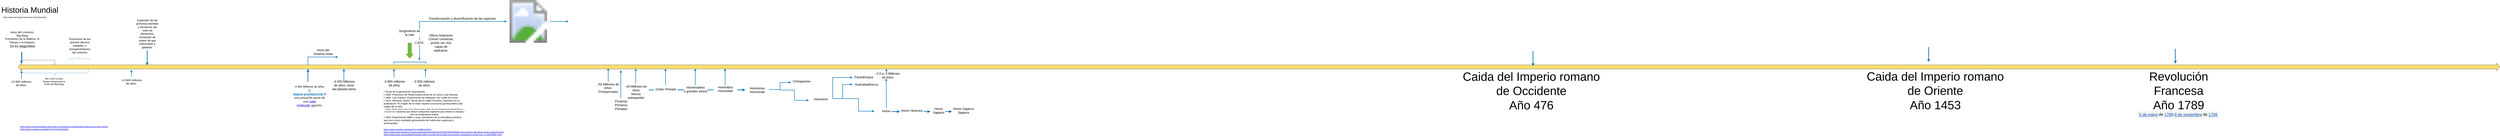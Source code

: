 <mxfile version="13.7.9" type="device"><diagram id="JB9WzNM9PvJFt2jgl7F_" name="Página-1"><mxGraphModel dx="6067" dy="2744" grid="1" gridSize="10" guides="1" tooltips="1" connect="1" arrows="1" fold="1" page="1" pageScale="1" pageWidth="1169" pageHeight="827" math="1" shadow="0"><root><object label="" id="0"><mxCell/></object><mxCell id="1" parent="0"/><UserObject label="Homo" lucidchartObjectId="aeGlAER9u5.M" id="ZZtYwKiFHnZnZaZ_22vF-1"><mxCell style="html=1;whiteSpace=wrap;strokeColor=none;fontSize=19;fontColor=#000000;align=center;spacing=0;strokeOpacity=100;fillOpacity=100;fillColor=#ffffff;" parent="1" vertex="1" zOrder="0"><mxGeometry x="5352" y="660" width="144" height="36" as="geometry"/></mxCell></UserObject><UserObject label="Inicio del Sistema Solar" lucidchartObjectId="eNPj2RC3dru8" id="ZZtYwKiFHnZnZaZ_22vF-3"><mxCell style="html=1;whiteSpace=wrap;strokeColor=none;fontSize=19;fontColor=#000000;align=center;spacing=0;strokeOpacity=100;fillOpacity=100;fillColor=#ffffff;" parent="1" vertex="1" zOrder="0"><mxGeometry x="1950" y="300" width="144" height="40" as="geometry"/></mxCell></UserObject><UserObject label="&lt;div style=&quot;font-size:13px;color:#000000;text-align: center;&quot;&gt; 300 a 400 mil años&#10;&lt;/div&gt;&lt;div style=&quot;font-size:13px;color:#000000;text-align: center;&quot;&gt;&lt;/div&gt;&lt;div style=&quot;font-size:14px;color:#000000;text-align: center;&quot;&gt;Rango temporal de la teoria del Big Bang&lt;/div&gt;" lucidchartObjectId="ZJNjvHm~TXy5" id="ZZtYwKiFHnZnZaZ_22vF-4"><mxCell style="html=1;whiteSpace=wrap;strokeColor=none;overflow=width;html=1;spacing=0;strokeOpacity=100;fillOpacity=100;fillColor=#ffffff;" parent="1" vertex="1" zOrder="0"><mxGeometry x="324" y="473" width="144" height="50" as="geometry"/></mxCell></UserObject><UserObject label="&lt;div style=&quot;font-size: 17px ; color: #000000 ; text-align: center&quot;&gt;-4 600 Millones de años&amp;nbsp;&lt;/div&gt;&lt;div style=&quot;font-size: 17px ; color: #000000 ; text-align: center&quot;&gt;&lt;a href=&quot;https://es.wikipedia.org/wiki/Colapso_gravitacional&quot; style=&quot;font-size: 12px&quot;&gt;&lt;div style=&quot;font-size: 19px ; color: rgb(12 , 124 , 186) ; font-weight: bold ; display: inline&quot;&gt;C&lt;/div&gt;&lt;/a&gt;&lt;/div&gt;&lt;a href=&quot;https://es.wikipedia.org/wiki/Colapso_gravitacional&quot; style=&quot;font-size: 19px ; font-weight: 700 ; color: rgb(12 , 124 , 186)&quot;&gt;olapso&lt;/a&gt;&amp;nbsp;&lt;span style=&quot;font-size: 19px ; font-weight: bold ; text-align: center&quot;&gt;&lt;a href=&quot;https://es.wikipedia.org/wiki/Colapso_gravitacional&quot; style=&quot;color: rgb(12 , 124 , 186)&quot;&gt;gravitacional&lt;/a&gt;&lt;font color=&quot;#faa700&quot;&gt;&amp;nbsp;&lt;/font&gt;&lt;/span&gt;&lt;span style=&quot;font-size: 19px ; color: #202122 ; text-align: center&quot;&gt;de una pequeña parte de una &lt;/span&gt;&lt;span style=&quot;font-size: 19px ; color: #0b0080 ; text-align: center&quot;&gt;&lt;a href=&quot;https://es.wikipedia.org/wiki/Nube_molecular&quot;&gt;nube molecular&lt;/a&gt;&amp;nbsp;&lt;/span&gt;&lt;span style=&quot;font-size: 19px ; color: #202122 ; text-align: center&quot;&gt;gigante.&lt;/span&gt;" link="https://es.wikipedia.org/wiki/Colapso_gravitacional" lucidchartObjectId="BBPjT0GJGUlW" id="ZZtYwKiFHnZnZaZ_22vF-5"><mxCell style="html=1;whiteSpace=wrap;strokeColor=none;overflow=width;html=1;spacing=0;strokeOpacity=100;fillOpacity=100;fillColor=#ffffff;" parent="1" vertex="1" zOrder="0"><mxGeometry x="1840" y="504" width="200" height="166" as="geometry"/></mxCell></UserObject><UserObject label="-4 550 Millones de años, inicio del planeta tierra" lucidchartObjectId="EQPjtcTZrxuJ" id="ZZtYwKiFHnZnZaZ_22vF-6"><mxCell style="html=1;whiteSpace=wrap;strokeColor=none;fontSize=19;fontColor=#000000;align=center;spacing=0;strokeOpacity=100;fillOpacity=100;fillColor=#ffffff;" parent="1" vertex="1" zOrder="0"><mxGeometry x="2076" y="504" width="144" height="36" as="geometry"/></mxCell></UserObject><UserObject label="-13 800 millones de años" lucidchartObjectId="gHNjWeNiMBLt" id="ZZtYwKiFHnZnZaZ_22vF-7"><mxCell style="html=1;whiteSpace=wrap;strokeColor=none;fontSize=17;fontColor=#000000;align=center;spacing=0;strokeOpacity=100;fillOpacity=100;fillColor=#ffffff;" parent="1" vertex="1" zOrder="0"><mxGeometry x="124.5" y="492" width="144" height="36" as="geometry"/></mxCell></UserObject><UserObject label="-3 800 millones de años" lucidchartObjectId="o-AlYc1.2Yv9" id="ZZtYwKiFHnZnZaZ_22vF-8"><mxCell style="html=1;whiteSpace=wrap;strokeColor=none;fontSize=19;fontColor=#000000;align=center;spacing=0;strokeOpacity=100;fillOpacity=100;fillColor=#ffffff;" parent="1" vertex="1" zOrder="0"><mxGeometry x="2380" y="492" width="144" height="36" as="geometry"/></mxCell></UserObject><UserObject label="&lt;div style=&quot;font-size:17px;color:#000000;text-align: center;&quot;&gt;-13 600 millones de años.&#10;&lt;/div&gt;&lt;div style=&quot;font-size:17px;color:#000000;text-align: center;&quot;&gt;Formación de las primeras estrellas a partir de hidrogeno y helio, primeros elementos.&lt;/div&gt;" lucidchartObjectId="g4NjbGTYKE2O" id="ZZtYwKiFHnZnZaZ_22vF-9"><mxCell style="html=1;whiteSpace=wrap;strokeColor=none;overflow=width;html=1;spacing=0;strokeOpacity=100;fillOpacity=100;fillColor=#ffffff;" parent="1" vertex="1" zOrder="0"><mxGeometry x="792" y="480" width="144" height="36" as="geometry"/></mxCell></UserObject><UserObject label="&lt;a href=&quot;https://www.muyinteresante.es/revista-muy/noticias-muy/articulo/la-edad-oscura-del-cosmos&quot;&gt;&lt;div style=&quot;font-size: 13px ; color: #0000ee ; text-decoration: underline ; text-align: left&quot;&gt;https://www.muyinteresante.es/revista-muy/noticias-muy/articulo/la-edad-oscura-del-cosmos&#10;&lt;/div&gt;&lt;/a&gt;&lt;a href=&quot;https://www.youtube.com/watch?v=K1yGOewtx5M&quot;&gt;&lt;div style=&quot;font-size: 13px ; color: #0000ee ; text-decoration: underline ; text-align: left&quot;&gt;https://www.youtube.com/watch?v=K1yGOewtx5M&lt;/div&gt;&lt;/a&gt;" link="https://www.muyinteresante.es/revista-muy/noticias-muy/articulo/la-edad-oscura-del-cosmos" lucidchartObjectId="zpBjggZ6uRcf" id="ZZtYwKiFHnZnZaZ_22vF-10"><mxCell style="html=1;whiteSpace=wrap;strokeColor=none;overflow=width;html=1;spacing=0;strokeOpacity=100;fillOpacity=100;fillColor=#ffffff;" parent="1" vertex="1" zOrder="0"><mxGeometry x="192" y="760" width="608" height="38" as="geometry"/></mxCell></UserObject><UserObject label="&lt;a href=&quot;https://www.youtube.com/watch?v=vHd8GJopQxY&quot;&gt;&lt;div style=&quot;font-size: 13px ; color: #0000ee ; text-decoration: underline ; text-align: left&quot;&gt;https://www.youtube.com/watch?v=vHd8GJopQxY&#10;&lt;/div&gt;&lt;/a&gt;&lt;a href=&quot;https://www.lavanguardia.com/ciencia/planeta-tierra/20181210/453469030889/como-empezo-vida-tierra-origen-evolucion.html&quot;&gt;&lt;div style=&quot;font-size: 13px ; color: #0000ee ; text-decoration: underline ; text-align: left&quot;&gt;https://www.lavanguardia.com/ciencia/planeta-tierra/20181210/453469030889/como-empezo-vida-tierra-origen-evolucion.html&#10;&lt;/div&gt;&lt;/a&gt;&lt;a href=&quot;https://www.clarin.com/cultura/5-teorias-sobre-el-origen-de-la-vida-como-surgio-y-evoluciono-el-ser-vivo-_0_e91XDRZ-.html&quot;&gt;&lt;div style=&quot;font-size: 13px ; color: #0000ee ; text-decoration: underline ; text-align: left&quot;&gt;https://www.clarin.com/cultura/5-teorias-sobre-el-origen-de-la-vida-como-surgio-y-evoluciono-el-ser-vivo-_0_e91XDRZ-.html&lt;/div&gt;&lt;/a&gt;" lucidchartObjectId="xhBlpCcjMlbB" id="ZZtYwKiFHnZnZaZ_22vF-11"><mxCell style="html=1;whiteSpace=wrap;strokeColor=none;overflow=width;html=1;spacing=0;verticalAlign=middle;strokeOpacity=100;fillOpacity=100;fillColor=#ffffff;" parent="1" vertex="1" zOrder="0"><mxGeometry x="2388" y="780" width="790" height="47" as="geometry"/></mxCell></UserObject><UserObject label="&lt;div style=&quot;font-size: 15px ; color: #000000 ; text-align: left&quot;&gt;• Teoria de la generación espontanea&lt;br&gt;&lt;/div&gt;&lt;div style=&quot;font-size: 15px ; color: #000000 ; text-align: left&quot;&gt;• 1668: Francesco de Readi Experimento de la Carne y las Moscas&lt;br&gt;&lt;/div&gt;&lt;div style=&quot;font-size: 15px ; color: #000000 ; text-align: left&quot;&gt;• 1859: Luis Pasteur, Experimento de Matrases con cuello de Cisne&lt;br&gt;&lt;/div&gt;&lt;div style=&quot;font-size: 15px ; color: #000000 ; text-align: left&quot;&gt;• 1924: Alexandr Oparin Teoria del El Caldo Primitivo, expuesto en su publicación &quot;El Origen de la Vida&quot; expone una teoría quimiosintética del origen de la vida;&lt;/div&gt;&lt;span style=&quot;font-size: 12px ; color: #222222 ; text-align: left&quot;&gt;&lt;span style=&quot;font-size: 12px ; color: #222222 ; text-align: left&quot;&gt;Oparin afirmó que la vida en la Tierra surgió a partir de microorganismos heterotróficos y mesotérmicos:&lt;/span&gt;&lt;span style=&quot;font-size: 12px ; color: #222222 ; font-weight: bold ; text-align: left&quot;&gt;bacterias que utilizan compuestos orgánicos para obtener su energía y viven en temperaturas medias.&lt;/span&gt;&lt;span style=&quot;font-size: 15px ; color: #000000 ; text-align: left&quot;&gt;&lt;/span&gt;&lt;div style=&quot;font-size: 15px ; color: #000000 ; text-align: left&quot;&gt;• 1953: Experimento Miller y Urey, simulación de la atmosfera primitiva que tuvo como resultado generacioón de moléculas orgánicas y aminoacidos&lt;br&gt;&lt;/div&gt;&lt;div style=&quot;font-size: 15px ; color: #000000 ; text-align: left&quot;&gt;&lt;/div&gt;&lt;div style=&quot;font-size: 19px ; color: #000000 ; text-align: left&quot;&gt; &lt;/div&gt;&lt;/span&gt;" lucidchartObjectId="OiBlx9GE9rtF" id="ZZtYwKiFHnZnZaZ_22vF-12"><mxCell style="html=1;whiteSpace=wrap;strokeColor=none;overflow=width;html=1;spacing=0;verticalAlign=middle;strokeOpacity=100;fillOpacity=100;fillColor=#ffffff;" parent="1" vertex="1" zOrder="0"><mxGeometry x="2388" y="530" width="491" height="250" as="geometry"/></mxCell></UserObject><UserObject label="&lt;div style=&quot;font-size:19px;color:#000000;text-align: center;&quot;&gt;-40 Millones de Años&#10;&lt;/div&gt;&lt;div style=&quot;font-size:19px;color:#000000;text-align: center;&quot;&gt; Monos antropoides&lt;/div&gt;" lucidchartObjectId="tJDl0vUcO.bL" id="ZZtYwKiFHnZnZaZ_22vF-13"><mxCell style="html=1;whiteSpace=wrap;strokeColor=none;overflow=width;html=1;spacing=0;strokeOpacity=100;fillOpacity=100;fillColor=#ffffff;" parent="1" vertex="1" zOrder="0"><mxGeometry x="3840" y="516" width="144" height="94" as="geometry"/></mxCell></UserObject><UserObject label="&lt;div style=&quot;font-size:19px;color:#000000;text-align: center;&quot;&gt;Homininos &#10;&lt;/div&gt;&lt;div style=&quot;font-size:19px;color:#000000;text-align: center;&quot;&gt;Homininae&lt;/div&gt;" lucidchartObjectId="KMElRMAVP7w0" id="ZZtYwKiFHnZnZaZ_22vF-14"><mxCell style="html=1;whiteSpace=wrap;strokeColor=none;overflow=width;html=1;spacing=0;strokeOpacity=100;fillOpacity=100;fillColor=#ffffff;" parent="1" vertex="1" zOrder="0"><mxGeometry x="4572" y="528" width="144" height="42" as="geometry"/></mxCell></UserObject><UserObject label="Homininis" lucidchartObjectId="xTElzgzL7tsq" id="ZZtYwKiFHnZnZaZ_22vF-16"><mxCell style="html=1;whiteSpace=wrap;strokeColor=none;fontSize=19;fontColor=#000000;align=center;spacing=0;strokeOpacity=100;fillOpacity=100;fillColor=#ffffff;" parent="1" vertex="1" zOrder="0"><mxGeometry x="4956" y="588" width="144" height="36" as="geometry"/></mxCell></UserObject><UserObject label="Homo Herectus" lucidchartObjectId="GsGl6khg19ri" id="ZZtYwKiFHnZnZaZ_22vF-17"><mxCell style="html=1;whiteSpace=wrap;strokeColor=none;fontSize=19;fontColor=#000000;align=center;spacing=0;strokeOpacity=100;fillOpacity=100;fillColor=#ffffff;" parent="1" vertex="1" zOrder="0"><mxGeometry x="5506" y="657" width="144" height="36" as="geometry"/></mxCell></UserObject><UserObject label="&lt;div style=&quot;font-size:19px;color:#000000;text-align: center;&quot;&gt;Prosimio&#10;&lt;/div&gt;&lt;div style=&quot;font-size:19px;color:#000000;text-align: center;&quot;&gt;Primeros Primates&lt;/div&gt;" lucidchartObjectId="JADlygpcU91t" id="ZZtYwKiFHnZnZaZ_22vF-19"><mxCell style="html=1;whiteSpace=wrap;strokeColor=none;overflow=width;html=1;spacing=0;strokeOpacity=100;fillOpacity=100;fillColor=#ffffff;" parent="1" vertex="1" zOrder="0"><mxGeometry x="3750" y="604" width="144" height="76" as="geometry"/></mxCell></UserObject><UserObject label="Paranthropus" lucidchartObjectId="UdGljvcnb32n" id="ZZtYwKiFHnZnZaZ_22vF-21"><mxCell style="html=1;whiteSpace=wrap;strokeColor=none;fontSize=19;fontColor=#000000;align=center;spacing=0;strokeOpacity=100;fillOpacity=100;fillColor=#ffffff;" parent="1" vertex="1" zOrder="0"><mxGeometry x="5216" y="455" width="144" height="36" as="geometry"/></mxCell></UserObject><UserObject label="Transformación y diversificación de las especies" lucidchartObjectId="dqClfqUH..1W" id="ZZtYwKiFHnZnZaZ_22vF-22"><mxCell style="html=1;whiteSpace=wrap;strokeColor=none;fontSize=19;fontColor=#000000;align=center;spacing=0;strokeOpacity=100;fillOpacity=100;fillColor=#ffffff;" parent="1" vertex="1" zOrder="0"><mxGeometry x="2640" y="100" width="443" height="36" as="geometry"/></mxCell></UserObject><UserObject label="Chimpanzee" lucidchartObjectId="NNEllC-3oZk." id="ZZtYwKiFHnZnZaZ_22vF-23"><mxCell style="html=1;whiteSpace=wrap;strokeColor=none;fontSize=19;fontColor=#000000;align=center;spacing=0;strokeOpacity=100;fillOpacity=100;fillColor=#ffffff;" parent="1" vertex="1" zOrder="0"><mxGeometry x="4840" y="480" width="144" height="36" as="geometry"/></mxCell></UserObject><UserObject label="Australopithecus" lucidchartObjectId="2dGlX9cKZHEG" id="ZZtYwKiFHnZnZaZ_22vF-24"><mxCell style="html=1;whiteSpace=wrap;strokeColor=none;fontSize=19;fontColor=#000000;align=center;spacing=0;strokeOpacity=100;fillOpacity=100;fillColor=#ffffff;" parent="1" vertex="1" zOrder="0"><mxGeometry x="5233" y="499" width="144" height="36" as="geometry"/></mxCell></UserObject><UserObject label="-3 550 millones de años" lucidchartObjectId="tTPjX6x10jMf" id="ZZtYwKiFHnZnZaZ_22vF-25"><mxCell style="html=1;whiteSpace=wrap;strokeColor=none;fontSize=19;fontColor=#000000;align=center;spacing=0;strokeOpacity=100;fillOpacity=100;fillColor=#ffffff;" parent="1" vertex="1" zOrder="0"><mxGeometry x="2560" y="492" width="144" height="36" as="geometry"/></mxCell></UserObject><UserObject label="&lt;span style=&quot;font-size:19px;text-align: center;&quot;&gt;&lt;span style=&quot;font-size:19px;text-align: center;&quot;&gt;-55 Millones de A&lt;/span&gt;&lt;span style=&quot;font-size:19px;color:#000000;text-align: center;&quot;&gt;ños:&#10;Protoprimates&lt;/span&gt;&lt;/span&gt;" lucidchartObjectId="bsDl8NNpJouc" id="ZZtYwKiFHnZnZaZ_22vF-26"><mxCell style="html=1;whiteSpace=wrap;strokeColor=none;overflow=width;html=1;spacing=0;fillColor=#ffffff;" parent="1" vertex="1" zOrder="0"><mxGeometry x="3672" y="504" width="144" height="66" as="geometry"/></mxCell></UserObject><mxCell id="fuDI2OjvkkBF3Bqe-GBY-2" value="" style="edgeStyle=orthogonalEdgeStyle;rounded=0;orthogonalLoop=1;jettySize=auto;html=1;" parent="1" source="ZZtYwKiFHnZnZaZ_22vF-27" target="ZZtYwKiFHnZnZaZ_22vF-32" edge="1"><mxGeometry relative="1" as="geometry"/></mxCell><UserObject label="&lt;div style=&quot;font-size:17px;color:#000000;text-align: center;&quot;&gt;Inicio del  Universo:&#10;&lt;/div&gt;&lt;div style=&quot;font-size:17px;color:#000000;text-align: center;&quot;&gt;Big Bang&#10;&lt;/div&gt;&lt;div style=&quot;font-size:17px;color:#000000;text-align: center;&quot;&gt;&lt;/div&gt;&lt;div style=&quot;font-size:17px;color:#000000;text-align: center;&quot;&gt;Formación de la Materia, el Tiempo  y el Espacio.&#10;&lt;/div&gt;&lt;div style=&quot;font-size:17px;color:#000000;text-align: center;&quot;&gt;&lt;/div&gt;&lt;span style=&quot;font-size:22px;color:#000000;text-align: center;&quot;&gt;10&lt;/span&gt;&lt;span style=&quot;font-size:20px;color:#000000;text-align: center;&quot;&gt;-43&lt;/span&gt;&lt;span style=&quot;font-size:20px;color:#000000;text-align: center;&quot;&gt; &lt;/span&gt;&lt;span style=&quot;font-size:22px;color:#000000;text-align: center;&quot;&gt;segundos&lt;/span&gt;" lucidchartObjectId="YZAjfOCufnzK" id="ZZtYwKiFHnZnZaZ_22vF-27"><mxCell style="html=1;whiteSpace=wrap;strokeColor=none;overflow=width;html=1;spacing=0;strokeOpacity=100;fillOpacity=100;fillColor=#ffffff;" parent="1" vertex="1" zOrder="0"><mxGeometry x="85" y="168" width="239" height="152" as="geometry"/></mxCell></UserObject><UserObject label="LUCA:" lucidchartObjectId="GgBlEgxM~FUp" id="ZZtYwKiFHnZnZaZ_22vF-28"><mxCell style="html=1;whiteSpace=wrap;strokeColor=none;fontSize=19;fontColor=#000000;align=center;spacing=0;strokeOpacity=100;fillOpacity=100;fillColor=#ffffff;" parent="1" vertex="1" zOrder="0"><mxGeometry x="2532" y="246" width="144" height="36" as="geometry"/></mxCell></UserObject><UserObject label="Formación de los primero átomos  estables, y transparentacion del universo" lucidchartObjectId="sUNj4bg7h0qw" id="ZZtYwKiFHnZnZaZ_22vF-29"><mxCell style="html=1;whiteSpace=wrap;strokeColor=none;fontSize=17;fontColor=#000000;align=center;spacing=0;strokeOpacity=100;fillOpacity=100;fillColor=#ffffff;" parent="1" vertex="1" zOrder="0"><mxGeometry x="480" y="264" width="144" height="36" as="geometry"/></mxCell></UserObject><mxCell id="ZZtYwKiFHnZnZaZ_22vF-32" value="" style="strokeColor=none;fontSize=11;spacing=3;strokeOpacity=100;fillOpacity=100;rotation=90;html=1;fillColor=none;" parent="1" vertex="1" zOrder="6"><mxGeometry x="372" y="240" width="58.13" height="413" as="geometry"/></mxCell><mxCell id="ZZtYwKiFHnZnZaZ_22vF-33" value="" style="shape=curlyBracket;rounded=1;flipH=1;fontSize=11;spacing=3;strokeColor=#0c7cba;strokeOpacity=100;fillOpacity=100;rotation=90;fillColor=#0c7cba;" parent="ZZtYwKiFHnZnZaZ_22vF-32" vertex="1"><mxGeometry x="4.75" y="4.75" width="51.63" height="403.5" as="geometry"/></mxCell><mxCell id="ZZtYwKiFHnZnZaZ_22vF-34" value="" style="strokeColor=none;fillColor=none;fontSize=11;spacing=3;strokeOpacity=100;fillOpacity=100;rotation=90;" parent="ZZtYwKiFHnZnZaZ_22vF-32" vertex="1"><mxGeometry x="51.625" width="-3.625" height="413" as="geometry"/></mxCell><UserObject label="" lucidchartObjectId="TGNj3NUe_eZS" id="ZZtYwKiFHnZnZaZ_22vF-35"><mxCell style="html=1;jettySize=18;fontSize=11;strokeOpacity=100;strokeWidth=3;rounded=1;arcSize=0;edgeStyle=elbowEdgeStyle;startArrow=none;;endArrow=block;endFill=1;;strokeColor=#0C7CBA;" parent="ZZtYwKiFHnZnZaZ_22vF-32" edge="1"><mxGeometry width="100" height="100" relative="1" as="geometry"><Array as="points"><mxPoint x="-172" y="223"/></Array><mxPoint x="-172" y="243" as="sourcePoint"/><mxPoint x="-172" y="193" as="targetPoint"/></mxGeometry></mxCell></UserObject><UserObject label="" lucidchartObjectId="B3NjIDZoPLYf" id="ZZtYwKiFHnZnZaZ_22vF-39"><mxCell style="html=1;jettySize=18;fontSize=11;strokeColor=#0c7cba;strokeOpacity=100;strokeWidth=3;rounded=1;arcSize=0;edgeStyle=elbowEdgeStyle;startArrow=none;;endArrow=block;endFill=1;;" parent="1" edge="1"><mxGeometry width="100" height="100" relative="1" as="geometry"><Array as="points"><mxPoint x="863.5" y="447.5"/></Array><mxPoint x="864" y="470" as="sourcePoint"/><mxPoint x="863.5" y="427.5" as="targetPoint"/></mxGeometry></mxCell></UserObject><UserObject label="Exploción de las primeras estrellas y formación del resto de elementos, formación de nubes de gas interestelar y galaxias." lucidchartObjectId="_pOjOAgq76b9" id="ZZtYwKiFHnZnZaZ_22vF-41"><mxCell style="html=1;whiteSpace=wrap;strokeColor=none;fontSize=17;fontColor=#000000;align=center;spacing=0;strokeOpacity=100;fillOpacity=100;fillColor=#ffffff;" parent="1" vertex="1" zOrder="12"><mxGeometry x="888" y="192" width="144" height="36" as="geometry"/></mxCell></UserObject><UserObject label="" lucidchartObjectId="tMPjw~epYa~I" id="ZZtYwKiFHnZnZaZ_22vF-43"><mxCell style="html=1;jettySize=18;fontSize=11;strokeColor=#0c7cba;strokeOpacity=100;strokeWidth=3;rounded=1;arcSize=0;edgeStyle=elbowEdgeStyle;startArrow=none;;endArrow=block;endFill=1;;" parent="1" edge="1"><mxGeometry width="100" height="100" relative="1" as="geometry"><Array as="points"><mxPoint x="1930" y="374"/></Array><mxPoint x="2112" y="350" as="targetPoint"/><mxPoint x="1930" y="404" as="sourcePoint"/></mxGeometry></mxCell></UserObject><UserObject label="" lucidchartObjectId="hVPj6qupidzv" id="ZZtYwKiFHnZnZaZ_22vF-46"><mxCell style="html=1;whiteSpace=wrap;shape=singleArrow;arrowWidth=0.5;arrowSize=0.3;fontSize=11;align=center;spacing=3;strokeColor=#a3d977;strokeOpacity=100;fillOpacity=100;rotation=90;fillColor=#7ab648;" parent="1" vertex="1" zOrder="18"><mxGeometry x="2497" y="288" width="96" height="48" as="geometry"/></mxCell></UserObject><mxCell id="ZZtYwKiFHnZnZaZ_22vF-48" value="" style="group;spacingLeft=8;align=left;spacing=0;strokeColor=none;fontSize=11;strokeOpacity=100;fillOpacity=0;rotation=90;fillColor=#ffffff;strokeWidth=3;verticalAlign=middle;html=1;" parent="1" vertex="1" zOrder="20"><mxGeometry x="2532" y="346" width="77" height="146" as="geometry"/></mxCell><mxCell id="ZZtYwKiFHnZnZaZ_22vF-49" value="" style="shape=partialRectangle;right=0;fillColor=none;fontSize=11;align=center;strokeColor=#0c7cba;rotation=90;strokeWidth=3;" parent="ZZtYwKiFHnZnZaZ_22vF-48" vertex="1"><mxGeometry width="8" height="196" relative="1" as="geometry"/></mxCell><UserObject label="" lucidchartObjectId="SNHlOegvlr-H" id="ZZtYwKiFHnZnZaZ_22vF-76"><mxCell style="html=1;jettySize=18;fontSize=11;strokeColor=#0c7cba;strokeOpacity=100;rounded=1;arcSize=0;edgeStyle=elbowEdgeStyle;startArrow=none;;endArrow=block;endFill=1;;strokeWidth=3;" parent="ZZtYwKiFHnZnZaZ_22vF-48" edge="1"><mxGeometry width="100" height="100" relative="1" as="geometry"><Array as="points"/><mxPoint x="108" y="127" as="sourcePoint"/><mxPoint x="108" y="75" as="targetPoint"/></mxGeometry></mxCell></UserObject><UserObject label="" lucidchartObjectId="agBl6cQVsn.w" id="ZZtYwKiFHnZnZaZ_22vF-50"><mxCell style="html=1;jettySize=18;fontSize=11;strokeColor=#0c7cba;strokeOpacity=100;strokeWidth=3;rounded=1;arcSize=0;edgeStyle=elbowEdgeStyle;startArrow=none;;endArrow=block;endFill=1;;" parent="1" edge="1"><mxGeometry width="100" height="100" relative="1" as="geometry"><Array as="points"/><mxPoint x="2604" y="276" as="sourcePoint"/><mxPoint x="2604" y="370" as="targetPoint"/></mxGeometry></mxCell></UserObject><UserObject label="" lucidchartObjectId="opCl5Sx~RUUa" id="ZZtYwKiFHnZnZaZ_22vF-51"><mxCell style="html=1;jettySize=18;fontSize=11;strokeColor=#0c7cba;strokeOpacity=100;strokeWidth=3;rounded=1;arcSize=0;edgeStyle=orthogonalEdgeStyle;startArrow=none;;endArrow=block;endFill=1;;exitX=0.502;exitY=0;exitPerimeter=1;entryX=0;entryY=0.5;entryPerimeter=1;" parent="1" source="ZZtYwKiFHnZnZaZ_22vF-28" target="ZZtYwKiFHnZnZaZ_22vF-54" edge="1"><mxGeometry width="100" height="100" relative="1" as="geometry"><Array as="points"/></mxGeometry></mxCell></UserObject><UserObject label="" lucidchartObjectId="jKCltSHu1B0z" id="ZZtYwKiFHnZnZaZ_22vF-52"><mxCell style="html=1;jettySize=18;fontSize=11;strokeColor=#0c7cba;strokeOpacity=100;strokeWidth=3;rounded=1;arcSize=0;edgeStyle=elbowEdgeStyle;startArrow=none;;endArrow=block;endFill=1;;exitX=1;exitY=0.5;exitPerimeter=1;" parent="1" source="ZZtYwKiFHnZnZaZ_22vF-54" edge="1"><mxGeometry width="100" height="100" relative="1" as="geometry"><Array as="points"/><mxPoint x="3504" y="135" as="targetPoint"/></mxGeometry></mxCell></UserObject><UserObject label="Surgimiento de la vida" lucidchartObjectId="KVPj2XszaOzf" id="ZZtYwKiFHnZnZaZ_22vF-53"><mxCell style="html=1;whiteSpace=wrap;strokeColor=none;fontSize=19;fontColor=#000000;align=center;spacing=0;strokeOpacity=100;fillOpacity=100;fillColor=#ffffff;" parent="1" vertex="1" zOrder="23"><mxGeometry x="2472" y="180" width="144" height="48" as="geometry"/></mxCell></UserObject><UserObject label="" lucidchartObjectId="YCCl17sxeq_l" id="ZZtYwKiFHnZnZaZ_22vF-54"><mxCell style="html=1;whiteSpace=wrap;shape=image;fontSize=11;spacing=0;strokeColor=none;strokeOpacity=100;strokeWidth=0;image=https://images.app.lucidchart.com/images/790ee7e5-0ae7-48ef-991c-06d3c4c12fde/content;" parent="1" vertex="1" zOrder="24"><mxGeometry x="3132" y="5" width="258" height="259" as="geometry"/></mxCell></UserObject><UserObject label="" lucidchartObjectId="rNEldrm4E6bs" id="ZZtYwKiFHnZnZaZ_22vF-58"><mxCell style="html=1;jettySize=18;fontSize=11;strokeColor=#0c7cba;strokeOpacity=100;strokeWidth=3;rounded=1;arcSize=0;edgeStyle=elbowEdgeStyle;startArrow=none;;endArrow=block;endFill=1;;exitX=1;exitY=0.449;exitPerimeter=1;" parent="1" source="ZZtYwKiFHnZnZaZ_22vF-14" edge="1"><mxGeometry width="100" height="100" relative="1" as="geometry"><Array as="points"/><mxPoint x="4848" y="504" as="targetPoint"/></mxGeometry></mxCell></UserObject><UserObject label="" lucidchartObjectId="jTElqhD-zSJV" id="ZZtYwKiFHnZnZaZ_22vF-59"><mxCell style="html=1;jettySize=18;fontSize=11;strokeColor=#0c7cba;strokeOpacity=100;strokeWidth=3;rounded=1;arcSize=0;edgeStyle=elbowEdgeStyle;startArrow=none;;endArrow=block;endFill=1;;" parent="1" edge="1"><mxGeometry width="100" height="100" relative="1" as="geometry"><Array as="points"/><mxPoint x="4782" y="550" as="sourcePoint"/><mxPoint x="4956" y="612" as="targetPoint"/></mxGeometry></mxCell></UserObject><UserObject label="" lucidchartObjectId="Q9Fl2Pj0arcg" id="ZZtYwKiFHnZnZaZ_22vF-60"><mxCell style="html=1;jettySize=18;fontSize=11;strokeColor=#0c7cba;strokeOpacity=100;strokeWidth=3;rounded=1;arcSize=0;edgeStyle=elbowEdgeStyle;startArrow=none;;endArrow=block;endFill=1;;exitX=1;exitY=0.377;exitPerimeter=1;" parent="1" source="ZZtYwKiFHnZnZaZ_22vF-16" edge="1"><mxGeometry width="100" height="100" relative="1" as="geometry"><Array as="points"/><mxPoint x="5220" y="516" as="targetPoint"/></mxGeometry></mxCell></UserObject><UserObject label="" lucidchartObjectId="w-FlcUw6NRnW" id="ZZtYwKiFHnZnZaZ_22vF-61"><mxCell style="html=1;jettySize=18;fontSize=11;strokeColor=#0c7cba;strokeOpacity=100;strokeWidth=3;rounded=1;arcSize=0;edgeStyle=elbowEdgeStyle;startArrow=none;;endArrow=block;endFill=1;;entryX=0;entryY=0.494;entryPerimeter=1;" parent="1" target="ZZtYwKiFHnZnZaZ_22vF-1" edge="1"><mxGeometry width="100" height="100" relative="1" as="geometry"><Array as="points"/><mxPoint x="5160" y="602" as="sourcePoint"/></mxGeometry></mxCell></UserObject><UserObject label="" lucidchartObjectId="vcGlAkrvUTIv" id="ZZtYwKiFHnZnZaZ_22vF-62"><mxCell style="html=1;jettySize=18;fontSize=11;strokeColor=#0c7cba;strokeOpacity=100;strokeWidth=3;rounded=1;arcSize=0;edgeStyle=elbowEdgeStyle;startArrow=none;;endArrow=block;endFill=1;;" parent="1" edge="1"><mxGeometry width="100" height="100" relative="1" as="geometry"><Array as="points"><mxPoint x="5100" y="474"/></Array><mxPoint x="5100" y="602" as="sourcePoint"/><mxPoint x="5220" y="474" as="targetPoint"/></mxGeometry></mxCell></UserObject><UserObject label="" lucidchartObjectId="HfGl~i8VzKFf" id="ZZtYwKiFHnZnZaZ_22vF-63"><mxCell style="html=1;jettySize=18;fontSize=19;strokeColor=#0c7cba;strokeOpacity=100;strokeWidth=3;rounded=1;arcSize=0;edgeStyle=orthogonalEdgeStyle;startArrow=none;;endArrow=block;endFill=1;;exitX=0.5;exitY=0;exitPerimeter=1;entryX=0.442;entryY=1;entryPerimeter=1;" parent="1" source="ZZtYwKiFHnZnZaZ_22vF-1" target="ZZtYwKiFHnZnZaZ_22vF-64" edge="1"><mxGeometry width="100" height="100" relative="1" as="geometry"><Array as="points"/></mxGeometry></mxCell></UserObject><UserObject label="-2.5 a -3 Millones de Años" lucidchartObjectId="XfGlH0H0TEmV" id="ZZtYwKiFHnZnZaZ_22vF-64"><mxCell style="html=1;whiteSpace=wrap;strokeColor=none;fontSize=19;fontColor=#000000;align=center;spacing=0;strokeOpacity=100;fillOpacity=100;fillColor=#ffffff;" parent="1" vertex="1" zOrder="34"><mxGeometry x="5360" y="444" width="144" height="36" as="geometry"/></mxCell></UserObject><UserObject label="" lucidchartObjectId="JnGlWEk9J1wr" id="ZZtYwKiFHnZnZaZ_22vF-65"><mxCell style="html=1;jettySize=18;fontSize=19;strokeColor=#0c7cba;strokeOpacity=100;strokeWidth=3;rounded=1;arcSize=0;edgeStyle=orthogonalEdgeStyle;startArrow=none;;endArrow=block;endFill=1;;exitX=0.446;exitY=0;exitPerimeter=1;entryX=0.529;entryY=0.835;entryDx=0;entryDy=0;entryPerimeter=0;" parent="1" source="ZZtYwKiFHnZnZaZ_22vF-64" edge="1"><mxGeometry width="100" height="100" relative="1" as="geometry"><Array as="points"/><mxPoint x="5424.134" y="421.254" as="targetPoint"/></mxGeometry></mxCell></UserObject><UserObject label="&lt;div style=&quot;font-size:19px;color:#000000;text-align: center;&quot;&gt;Último Antecesor Común Universal,&#10;&lt;/div&gt;&lt;div style=&quot;font-size:19px;color:#000000;text-align: center;&quot;&gt;primer ser vivo capaz de replicarse.&lt;/div&gt;" lucidchartObjectId="j7BlsgFfXJhD" id="ZZtYwKiFHnZnZaZ_22vF-20"><mxCell style="html=1;whiteSpace=wrap;strokeColor=none;overflow=width;html=1;spacing=0;strokeOpacity=100;fillOpacity=100;fillColor=#ffffff;" parent="1" vertex="1" zOrder="0"><mxGeometry x="2650" y="208" width="168" height="112" as="geometry"/></mxCell></UserObject><UserObject label="" lucidchartObjectId="SNHlOegvlr-H" id="ZZtYwKiFHnZnZaZ_22vF-77"><mxCell style="html=1;jettySize=18;fontSize=11;strokeColor=#0c7cba;strokeOpacity=100;rounded=1;arcSize=0;edgeStyle=elbowEdgeStyle;startArrow=none;;endArrow=block;endFill=1;;strokeWidth=3;" parent="1" edge="1"><mxGeometry width="100" height="100" relative="1" as="geometry"><Array as="points"/><mxPoint x="2450" y="473" as="sourcePoint"/><mxPoint x="2450" y="421" as="targetPoint"/></mxGeometry></mxCell></UserObject><UserObject label="" lucidchartObjectId="SNHlOegvlr-H" id="ZZtYwKiFHnZnZaZ_22vF-78"><mxCell style="html=1;jettySize=18;fontSize=11;strokeColor=#0c7cba;strokeOpacity=100;rounded=1;arcSize=0;edgeStyle=elbowEdgeStyle;startArrow=none;;endArrow=block;endFill=1;;strokeWidth=3;" parent="1" edge="1"><mxGeometry width="100" height="100" relative="1" as="geometry"><Array as="points"/><mxPoint x="3744" y="500" as="sourcePoint"/><mxPoint x="3743.63" y="418.5" as="targetPoint"/></mxGeometry></mxCell></UserObject><UserObject label="" lucidchartObjectId="SNHlOegvlr-H" id="ZZtYwKiFHnZnZaZ_22vF-79"><mxCell style="html=1;jettySize=18;fontSize=11;strokeColor=#0c7cba;strokeOpacity=100;rounded=1;arcSize=0;edgeStyle=elbowEdgeStyle;startArrow=none;;endArrow=block;endFill=1;;strokeWidth=3;" parent="1" edge="1"><mxGeometry width="100" height="100" relative="1" as="geometry"><Array as="points"/><mxPoint x="3910" y="510" as="sourcePoint"/><mxPoint x="3910" y="420" as="targetPoint"/></mxGeometry></mxCell></UserObject><UserObject label="" lucidchartObjectId="SNHlOegvlr-H" id="ZZtYwKiFHnZnZaZ_22vF-80"><mxCell style="html=1;jettySize=18;fontSize=11;strokeColor=#0c7cba;strokeOpacity=100;rounded=1;arcSize=0;edgeStyle=elbowEdgeStyle;startArrow=none;;endArrow=block;endFill=1;;strokeWidth=3;" parent="1" edge="1"><mxGeometry width="100" height="100" relative="1" as="geometry"><Array as="points"/><mxPoint x="3820" y="600" as="sourcePoint"/><mxPoint x="3820" y="430" as="targetPoint"/></mxGeometry></mxCell></UserObject><UserObject label="" lucidchartObjectId="SNHlOegvlr-H" id="ZZtYwKiFHnZnZaZ_22vF-81"><mxCell style="html=1;jettySize=18;fontSize=11;strokeColor=#0c7cba;strokeOpacity=100;rounded=1;arcSize=0;edgeStyle=elbowEdgeStyle;startArrow=none;;endArrow=block;endFill=1;;strokeWidth=3;" parent="1" edge="1"><mxGeometry width="100" height="100" relative="1" as="geometry"><Array as="points"/><mxPoint x="4090" y="520" as="sourcePoint"/><mxPoint x="4090" y="420" as="targetPoint"/></mxGeometry></mxCell></UserObject><UserObject label="" lucidchartObjectId="SNHlOegvlr-H" id="ZZtYwKiFHnZnZaZ_22vF-85"><mxCell style="html=1;jettySize=18;fontSize=11;strokeColor=#0c7cba;strokeOpacity=100;rounded=1;arcSize=0;edgeStyle=elbowEdgeStyle;startArrow=none;;endArrow=block;endFill=1;;strokeWidth=3;" parent="1" edge="1"><mxGeometry width="100" height="100" relative="1" as="geometry"><Array as="points"/><mxPoint x="4270" y="520" as="sourcePoint"/><mxPoint x="4270" y="420" as="targetPoint"/></mxGeometry></mxCell></UserObject><UserObject label="" lucidchartObjectId="SNHlOegvlr-H" id="ZZtYwKiFHnZnZaZ_22vF-86"><mxCell style="html=1;jettySize=18;fontSize=11;strokeColor=#0c7cba;strokeOpacity=100;rounded=1;arcSize=0;edgeStyle=elbowEdgeStyle;startArrow=none;;endArrow=block;endFill=1;;strokeWidth=3;" parent="1" edge="1"><mxGeometry width="100" height="100" relative="1" as="geometry"><Array as="points"/><mxPoint x="4450" y="520" as="sourcePoint"/><mxPoint x="4450" y="420" as="targetPoint"/></mxGeometry></mxCell></UserObject><mxCell id="ZZtYwKiFHnZnZaZ_22vF-88" value="" style="shape=flexArrow;endArrow=classic;startArrow=classic;html=1;strokeWidth=1;width=25;fillColor=#FFDF71;" parent="1" edge="1"><mxGeometry width="50" height="50" relative="1" as="geometry"><mxPoint x="180" y="410" as="sourcePoint"/><mxPoint x="15170" y="410" as="targetPoint"/></mxGeometry></mxCell><mxCell id="ZZtYwKiFHnZnZaZ_22vF-89" value="" style="endArrow=classic;html=1;strokeWidth=3;fillColor=#1ba1e2;strokeColor=#006EAF;" parent="1" edge="1"><mxGeometry width="50" height="50" relative="1" as="geometry"><mxPoint x="2147" y="490" as="sourcePoint"/><mxPoint x="2147.29" y="422" as="targetPoint"/></mxGeometry></mxCell><mxCell id="ZZtYwKiFHnZnZaZ_22vF-90" value="" style="endArrow=classic;html=1;strokeWidth=4;fillColor=#1ba1e2;strokeColor=#006EAF;" parent="1" edge="1"><mxGeometry width="50" height="50" relative="1" as="geometry"><mxPoint x="1930" y="500" as="sourcePoint"/><mxPoint x="1930" y="422" as="targetPoint"/></mxGeometry></mxCell><mxCell id="ZZtYwKiFHnZnZaZ_22vF-91" value="" style="endArrow=classic;html=1;strokeWidth=4;fillColor=#1ba1e2;strokeColor=#006EAF;" parent="1" edge="1"><mxGeometry width="50" height="50" relative="1" as="geometry"><mxPoint x="959" y="310" as="sourcePoint"/><mxPoint x="959.29" y="400" as="targetPoint"/></mxGeometry></mxCell><mxCell id="ZZtYwKiFHnZnZaZ_22vF-93" value="" style="shape=curlyBracket;whiteSpace=wrap;html=1;rounded=1;strokeColor=#0C7CBA;fillColor=none;rotation=90;" parent="1" vertex="1"><mxGeometry x="540" y="300" width="20" height="120" as="geometry"/></mxCell><mxCell id="ZZtYwKiFHnZnZaZ_22vF-95" value="" style="endArrow=classic;html=1;strokeWidth=4;fillColor=#1ba1e2;strokeColor=#006EAF;" parent="1" edge="1"><mxGeometry width="50" height="50" relative="1" as="geometry"><mxPoint x="200" y="320" as="sourcePoint"/><mxPoint x="200" y="390" as="targetPoint"/></mxGeometry></mxCell><mxCell id="ZZtYwKiFHnZnZaZ_22vF-96" value="" style="endArrow=classic;html=1;strokeWidth=4;fillColor=#1ba1e2;strokeColor=#006EAF;" parent="1" target="ZZtYwKiFHnZnZaZ_22vF-14" edge="1"><mxGeometry width="50" height="50" relative="1" as="geometry"><mxPoint x="3990" y="549" as="sourcePoint"/><mxPoint x="4490" y="545.17" as="targetPoint"/></mxGeometry></mxCell><UserObject label="&lt;div style=&quot;font-size:19px;color:#000000;text-align: center;&quot;&gt;Hominoideos&#10;&lt;/div&gt;&lt;div style=&quot;font-size:19px;color:#000000;text-align: center;&quot;&gt;o grandes simios&lt;/div&gt;" lucidchartObjectId="gzElXMOR2awU" id="ZZtYwKiFHnZnZaZ_22vF-15"><mxCell style="html=1;whiteSpace=wrap;strokeColor=none;overflow=width;html=1;spacing=0;strokeOpacity=100;fillOpacity=100;fillColor=#ffffff;" parent="1" vertex="1" zOrder="0"><mxGeometry x="4200" y="520" width="144" height="52" as="geometry"/></mxCell></UserObject><UserObject label="&lt;div style=&quot;font-size:19px;color:#000000;text-align: center;&quot;&gt;Hominidos&#10;&lt;/div&gt;&lt;div style=&quot;font-size:19px;color:#000000;text-align: center;&quot;&gt;Hominidae&lt;/div&gt;" lucidchartObjectId="szElAiaI-WXC" id="ZZtYwKiFHnZnZaZ_22vF-18"><mxCell style="html=1;whiteSpace=wrap;strokeColor=none;overflow=width;html=1;spacing=0;strokeOpacity=100;fillOpacity=100;fillColor=#ffffff;" parent="1" vertex="1" zOrder="0"><mxGeometry x="4380" y="522" width="144" height="42" as="geometry"/></mxCell></UserObject><mxCell id="ZZtYwKiFHnZnZaZ_22vF-97" value="" style="endArrow=classic;html=1;strokeWidth=4;fillColor=#1ba1e2;strokeColor=#006EAF;fontSize=19;" parent="1" edge="1"><mxGeometry width="50" height="50" relative="1" as="geometry"><mxPoint x="5456" y="680" as="sourcePoint"/><mxPoint x="5506" y="680" as="targetPoint"/></mxGeometry></mxCell><UserObject label="Orden Primate" lucidchartObjectId="aJEl_uw3.xt5" id="ZZtYwKiFHnZnZaZ_22vF-2"><mxCell style="html=1;whiteSpace=wrap;strokeColor=none;fontSize=19;fontColor=#000000;align=center;spacing=0;strokeOpacity=100;fillOpacity=100;fillColor=#ffffff;" parent="1" vertex="1" zOrder="0"><mxGeometry x="4020" y="528" width="144" height="36" as="geometry"/></mxCell></UserObject><mxCell id="ZZtYwKiFHnZnZaZ_22vF-98" value="" style="endArrow=classic;html=1;strokeWidth=4;fillColor=#1ba1e2;strokeColor=#006EAF;fontSize=19;" parent="1" edge="1"><mxGeometry width="50" height="50" relative="1" as="geometry"><mxPoint x="5650" y="680" as="sourcePoint"/><mxPoint x="5690" y="680" as="targetPoint"/></mxGeometry></mxCell><mxCell id="ZZtYwKiFHnZnZaZ_22vF-105" value="Homo Sapiens" style="text;html=1;strokeColor=none;fillColor=none;align=center;verticalAlign=middle;whiteSpace=wrap;rounded=0;fontSize=19;" parent="1" vertex="1"><mxGeometry x="5720" y="665" width="40" height="20" as="geometry"/></mxCell><mxCell id="ZZtYwKiFHnZnZaZ_22vF-106" value="" style="endArrow=classic;html=1;strokeWidth=4;fillColor=#1ba1e2;strokeColor=#006EAF;fontSize=19;" parent="1" edge="1"><mxGeometry width="50" height="50" relative="1" as="geometry"><mxPoint x="5780" y="680" as="sourcePoint"/><mxPoint x="5820" y="680" as="targetPoint"/></mxGeometry></mxCell><mxCell id="ZZtYwKiFHnZnZaZ_22vF-107" value="Homo Sapiens &lt;br&gt;Sapiens" style="text;html=1;align=center;verticalAlign=middle;resizable=0;points=[];autosize=1;fontSize=19;" parent="1" vertex="1"><mxGeometry x="5820" y="650" width="140" height="50" as="geometry"/></mxCell><mxCell id="1F-ASK21ptA6jdUsLRjf-2" value="&lt;font style=&quot;font-size: 48px&quot;&gt;Historia Mundial&lt;/font&gt;" style="text;html=1;align=center;verticalAlign=middle;resizable=0;points=[];autosize=1;" parent="1" vertex="1"><mxGeometry x="70.13" y="50" width="360" height="30" as="geometry"/></mxCell><mxCell id="1F-ASK21ptA6jdUsLRjf-3" value="&lt;font style=&quot;font-size: 12px&quot;&gt;https://www.wdl.org/es/sets/world-history/timeline/&lt;br&gt;&lt;/font&gt;" style="text;html=1;align=center;verticalAlign=middle;resizable=0;points=[];autosize=1;" parent="1" vertex="1"><mxGeometry x="80" y="100" width="280" height="20" as="geometry"/></mxCell><mxCell id="Vwznp_ijAJkG_W2RLIn6-2" value="" style="endArrow=classic;html=1;strokeWidth=4;fillColor=#1ba1e2;strokeColor=#006EAF;" parent="1" edge="1"><mxGeometry width="50" height="50" relative="1" as="geometry"><mxPoint x="9330" y="315" as="sourcePoint"/><mxPoint x="9330.29" y="405" as="targetPoint"/></mxGeometry></mxCell><mxCell id="Vwznp_ijAJkG_W2RLIn6-4" value="" style="endArrow=classic;html=1;strokeWidth=4;fillColor=#1ba1e2;strokeColor=#006EAF;" parent="1" edge="1"><mxGeometry width="50" height="50" relative="1" as="geometry"><mxPoint x="11720" y="290" as="sourcePoint"/><mxPoint x="11720.29" y="380" as="targetPoint"/></mxGeometry></mxCell><mxCell id="Vwznp_ijAJkG_W2RLIn6-5" value="" style="endArrow=classic;html=1;strokeWidth=4;fillColor=#1ba1e2;strokeColor=#006EAF;" parent="1" edge="1"><mxGeometry width="50" height="50" relative="1" as="geometry"><mxPoint x="13210" y="300" as="sourcePoint"/><mxPoint x="13210.29" y="390" as="targetPoint"/></mxGeometry></mxCell><mxCell id="Vwznp_ijAJkG_W2RLIn6-9" value="&lt;font style=&quot;font-size: 72px&quot;&gt;Caida del Imperio romano &lt;br&gt;de&amp;nbsp;Occidente&lt;br&gt;Año 476&lt;br&gt;&lt;/font&gt;" style="text;html=1;align=center;verticalAlign=middle;resizable=0;points=[];autosize=1;" parent="1" vertex="1"><mxGeometry x="8900" y="500" width="840" height="110" as="geometry"/></mxCell><mxCell id="Vwznp_ijAJkG_W2RLIn6-10" value="&lt;font style=&quot;font-size: 72px&quot;&gt;Caida del Imperio romano &lt;br&gt;de Oriente&lt;br&gt;Año 1453&lt;br&gt;&lt;/font&gt;" style="text;html=1;align=center;verticalAlign=middle;resizable=0;points=[];autosize=1;" parent="1" vertex="1"><mxGeometry x="11340" y="499" width="840" height="110" as="geometry"/></mxCell><mxCell id="Vwznp_ijAJkG_W2RLIn6-11" value="&lt;span style=&quot;font-size: 72px&quot;&gt;Revolución&lt;br&gt;Francesa&lt;br&gt;Año 1789&lt;br&gt;&lt;/span&gt;" style="text;html=1;align=center;verticalAlign=middle;resizable=0;points=[];autosize=1;" parent="1" vertex="1"><mxGeometry x="13045" y="499" width="370" height="110" as="geometry"/></mxCell><mxCell id="Vwznp_ijAJkG_W2RLIn6-14" value="&lt;br&gt;&lt;table class=&quot;infobox&quot; style=&quot;font-size: 12.6px ; border: 1px solid rgb(180 , 187 , 200) ; background-color: rgb(249 , 249 , 249) ; margin: 0.5em 0px 0.7em 1.2em ; padding: 0.23em ; clear: right ; line-height: 1.4em ; width: 22.7em ; font-family: sans-serif ; text-align: left&quot;&gt;&lt;tbody&gt;&lt;tr&gt;&lt;td colspan=&quot;2&quot; style=&quot;vertical-align: top&quot;&gt;&lt;font style=&quot;font-size: 24px&quot;&gt;&lt;a href=&quot;https://es.wikipedia.org/wiki/5_de_mayo&quot; title=&quot;1799&quot; style=&quot;color: rgb(6 , 69 , 173) ; background: none&quot;&gt;5 de mayo&lt;/a&gt;&amp;nbsp;de&amp;nbsp;&lt;a href=&quot;https://es.wikipedia.org/wiki/1789&quot; title=&quot;1789&quot; style=&quot;color: rgb(6 , 69 , 173) ; background: none&quot;&gt;1789&lt;/a&gt;-&lt;a href=&quot;https://es.wikipedia.org/wiki/9_de_noviembre&quot; title=&quot;&quot; style=&quot;color: rgb(6 , 69 , 173) ; background: none&quot;&gt;9 de noviembre&lt;/a&gt;&amp;nbsp;de&amp;nbsp;&lt;a href=&quot;https://es.wikipedia.org/wiki/1799&quot; title=&quot;&quot; style=&quot;color: rgb(6 , 69 , 173) ; background: none&quot;&gt;1799&lt;/a&gt;&lt;/font&gt;&lt;/td&gt;&lt;/tr&gt;&lt;/tbody&gt;&lt;/table&gt;" style="text;html=1;align=center;verticalAlign=middle;resizable=0;points=[];autosize=1;fontSize=19;" parent="1" vertex="1"><mxGeometry x="12960" y="650" width="520" height="80" as="geometry"/></mxCell></root></mxGraphModel></diagram></mxfile>